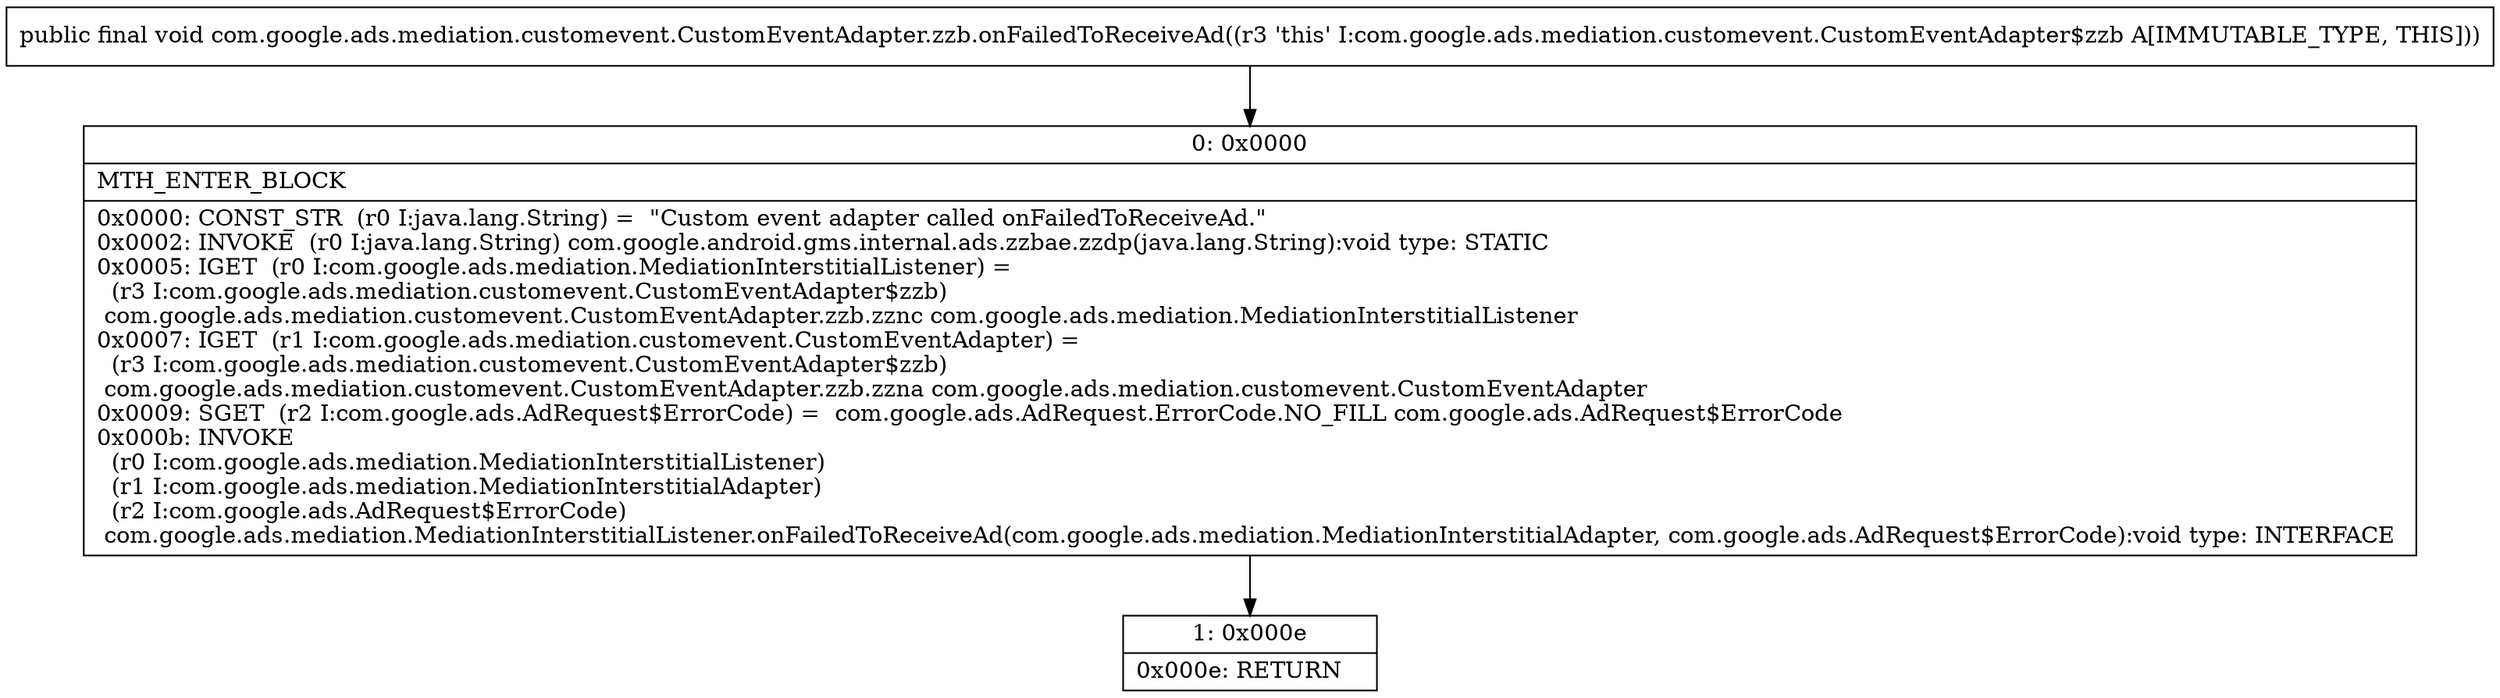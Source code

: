 digraph "CFG forcom.google.ads.mediation.customevent.CustomEventAdapter.zzb.onFailedToReceiveAd()V" {
Node_0 [shape=record,label="{0\:\ 0x0000|MTH_ENTER_BLOCK\l|0x0000: CONST_STR  (r0 I:java.lang.String) =  \"Custom event adapter called onFailedToReceiveAd.\" \l0x0002: INVOKE  (r0 I:java.lang.String) com.google.android.gms.internal.ads.zzbae.zzdp(java.lang.String):void type: STATIC \l0x0005: IGET  (r0 I:com.google.ads.mediation.MediationInterstitialListener) = \l  (r3 I:com.google.ads.mediation.customevent.CustomEventAdapter$zzb)\l com.google.ads.mediation.customevent.CustomEventAdapter.zzb.zznc com.google.ads.mediation.MediationInterstitialListener \l0x0007: IGET  (r1 I:com.google.ads.mediation.customevent.CustomEventAdapter) = \l  (r3 I:com.google.ads.mediation.customevent.CustomEventAdapter$zzb)\l com.google.ads.mediation.customevent.CustomEventAdapter.zzb.zzna com.google.ads.mediation.customevent.CustomEventAdapter \l0x0009: SGET  (r2 I:com.google.ads.AdRequest$ErrorCode) =  com.google.ads.AdRequest.ErrorCode.NO_FILL com.google.ads.AdRequest$ErrorCode \l0x000b: INVOKE  \l  (r0 I:com.google.ads.mediation.MediationInterstitialListener)\l  (r1 I:com.google.ads.mediation.MediationInterstitialAdapter)\l  (r2 I:com.google.ads.AdRequest$ErrorCode)\l com.google.ads.mediation.MediationInterstitialListener.onFailedToReceiveAd(com.google.ads.mediation.MediationInterstitialAdapter, com.google.ads.AdRequest$ErrorCode):void type: INTERFACE \l}"];
Node_1 [shape=record,label="{1\:\ 0x000e|0x000e: RETURN   \l}"];
MethodNode[shape=record,label="{public final void com.google.ads.mediation.customevent.CustomEventAdapter.zzb.onFailedToReceiveAd((r3 'this' I:com.google.ads.mediation.customevent.CustomEventAdapter$zzb A[IMMUTABLE_TYPE, THIS])) }"];
MethodNode -> Node_0;
Node_0 -> Node_1;
}

